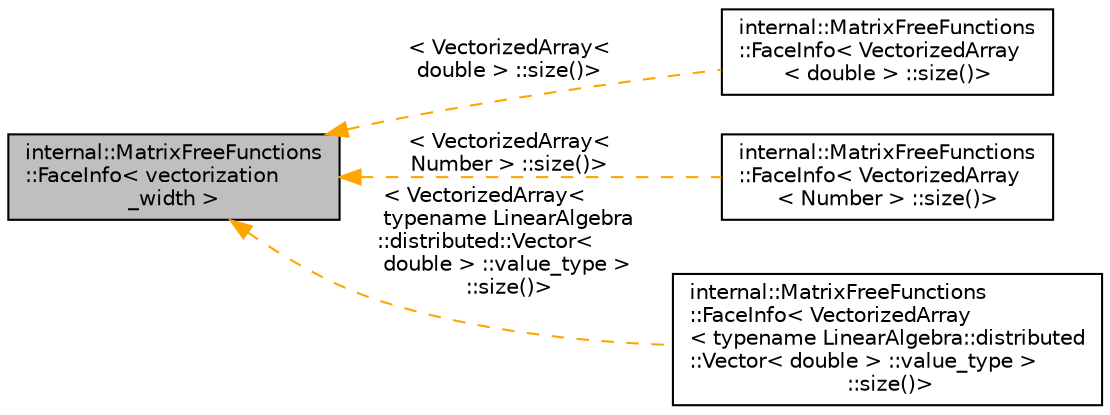 digraph "internal::MatrixFreeFunctions::FaceInfo&lt; vectorization_width &gt;"
{
 // LATEX_PDF_SIZE
  edge [fontname="Helvetica",fontsize="10",labelfontname="Helvetica",labelfontsize="10"];
  node [fontname="Helvetica",fontsize="10",shape=record];
  rankdir="LR";
  Node1 [label="internal::MatrixFreeFunctions\l::FaceInfo\< vectorization\l_width \>",height=0.2,width=0.4,color="black", fillcolor="grey75", style="filled", fontcolor="black",tooltip=" "];
  Node1 -> Node2 [dir="back",color="orange",fontsize="10",style="dashed",label=" \< VectorizedArray\<\l double \> ::size()\>" ,fontname="Helvetica"];
  Node2 [label="internal::MatrixFreeFunctions\l::FaceInfo\< VectorizedArray\l\< double \> ::size()\>",height=0.2,width=0.4,color="black", fillcolor="white", style="filled",URL="$structinternal_1_1MatrixFreeFunctions_1_1FaceInfo.html",tooltip=" "];
  Node1 -> Node3 [dir="back",color="orange",fontsize="10",style="dashed",label=" \< VectorizedArray\<\l Number \> ::size()\>" ,fontname="Helvetica"];
  Node3 [label="internal::MatrixFreeFunctions\l::FaceInfo\< VectorizedArray\l\< Number \> ::size()\>",height=0.2,width=0.4,color="black", fillcolor="white", style="filled",URL="$structinternal_1_1MatrixFreeFunctions_1_1FaceInfo.html",tooltip=" "];
  Node1 -> Node4 [dir="back",color="orange",fontsize="10",style="dashed",label=" \< VectorizedArray\<\l typename LinearAlgebra\l::distributed::Vector\<\l double \> ::value_type \>\l ::size()\>" ,fontname="Helvetica"];
  Node4 [label="internal::MatrixFreeFunctions\l::FaceInfo\< VectorizedArray\l\< typename LinearAlgebra::distributed\l::Vector\< double \> ::value_type \>\l ::size()\>",height=0.2,width=0.4,color="black", fillcolor="white", style="filled",URL="$structinternal_1_1MatrixFreeFunctions_1_1FaceInfo.html",tooltip=" "];
}
